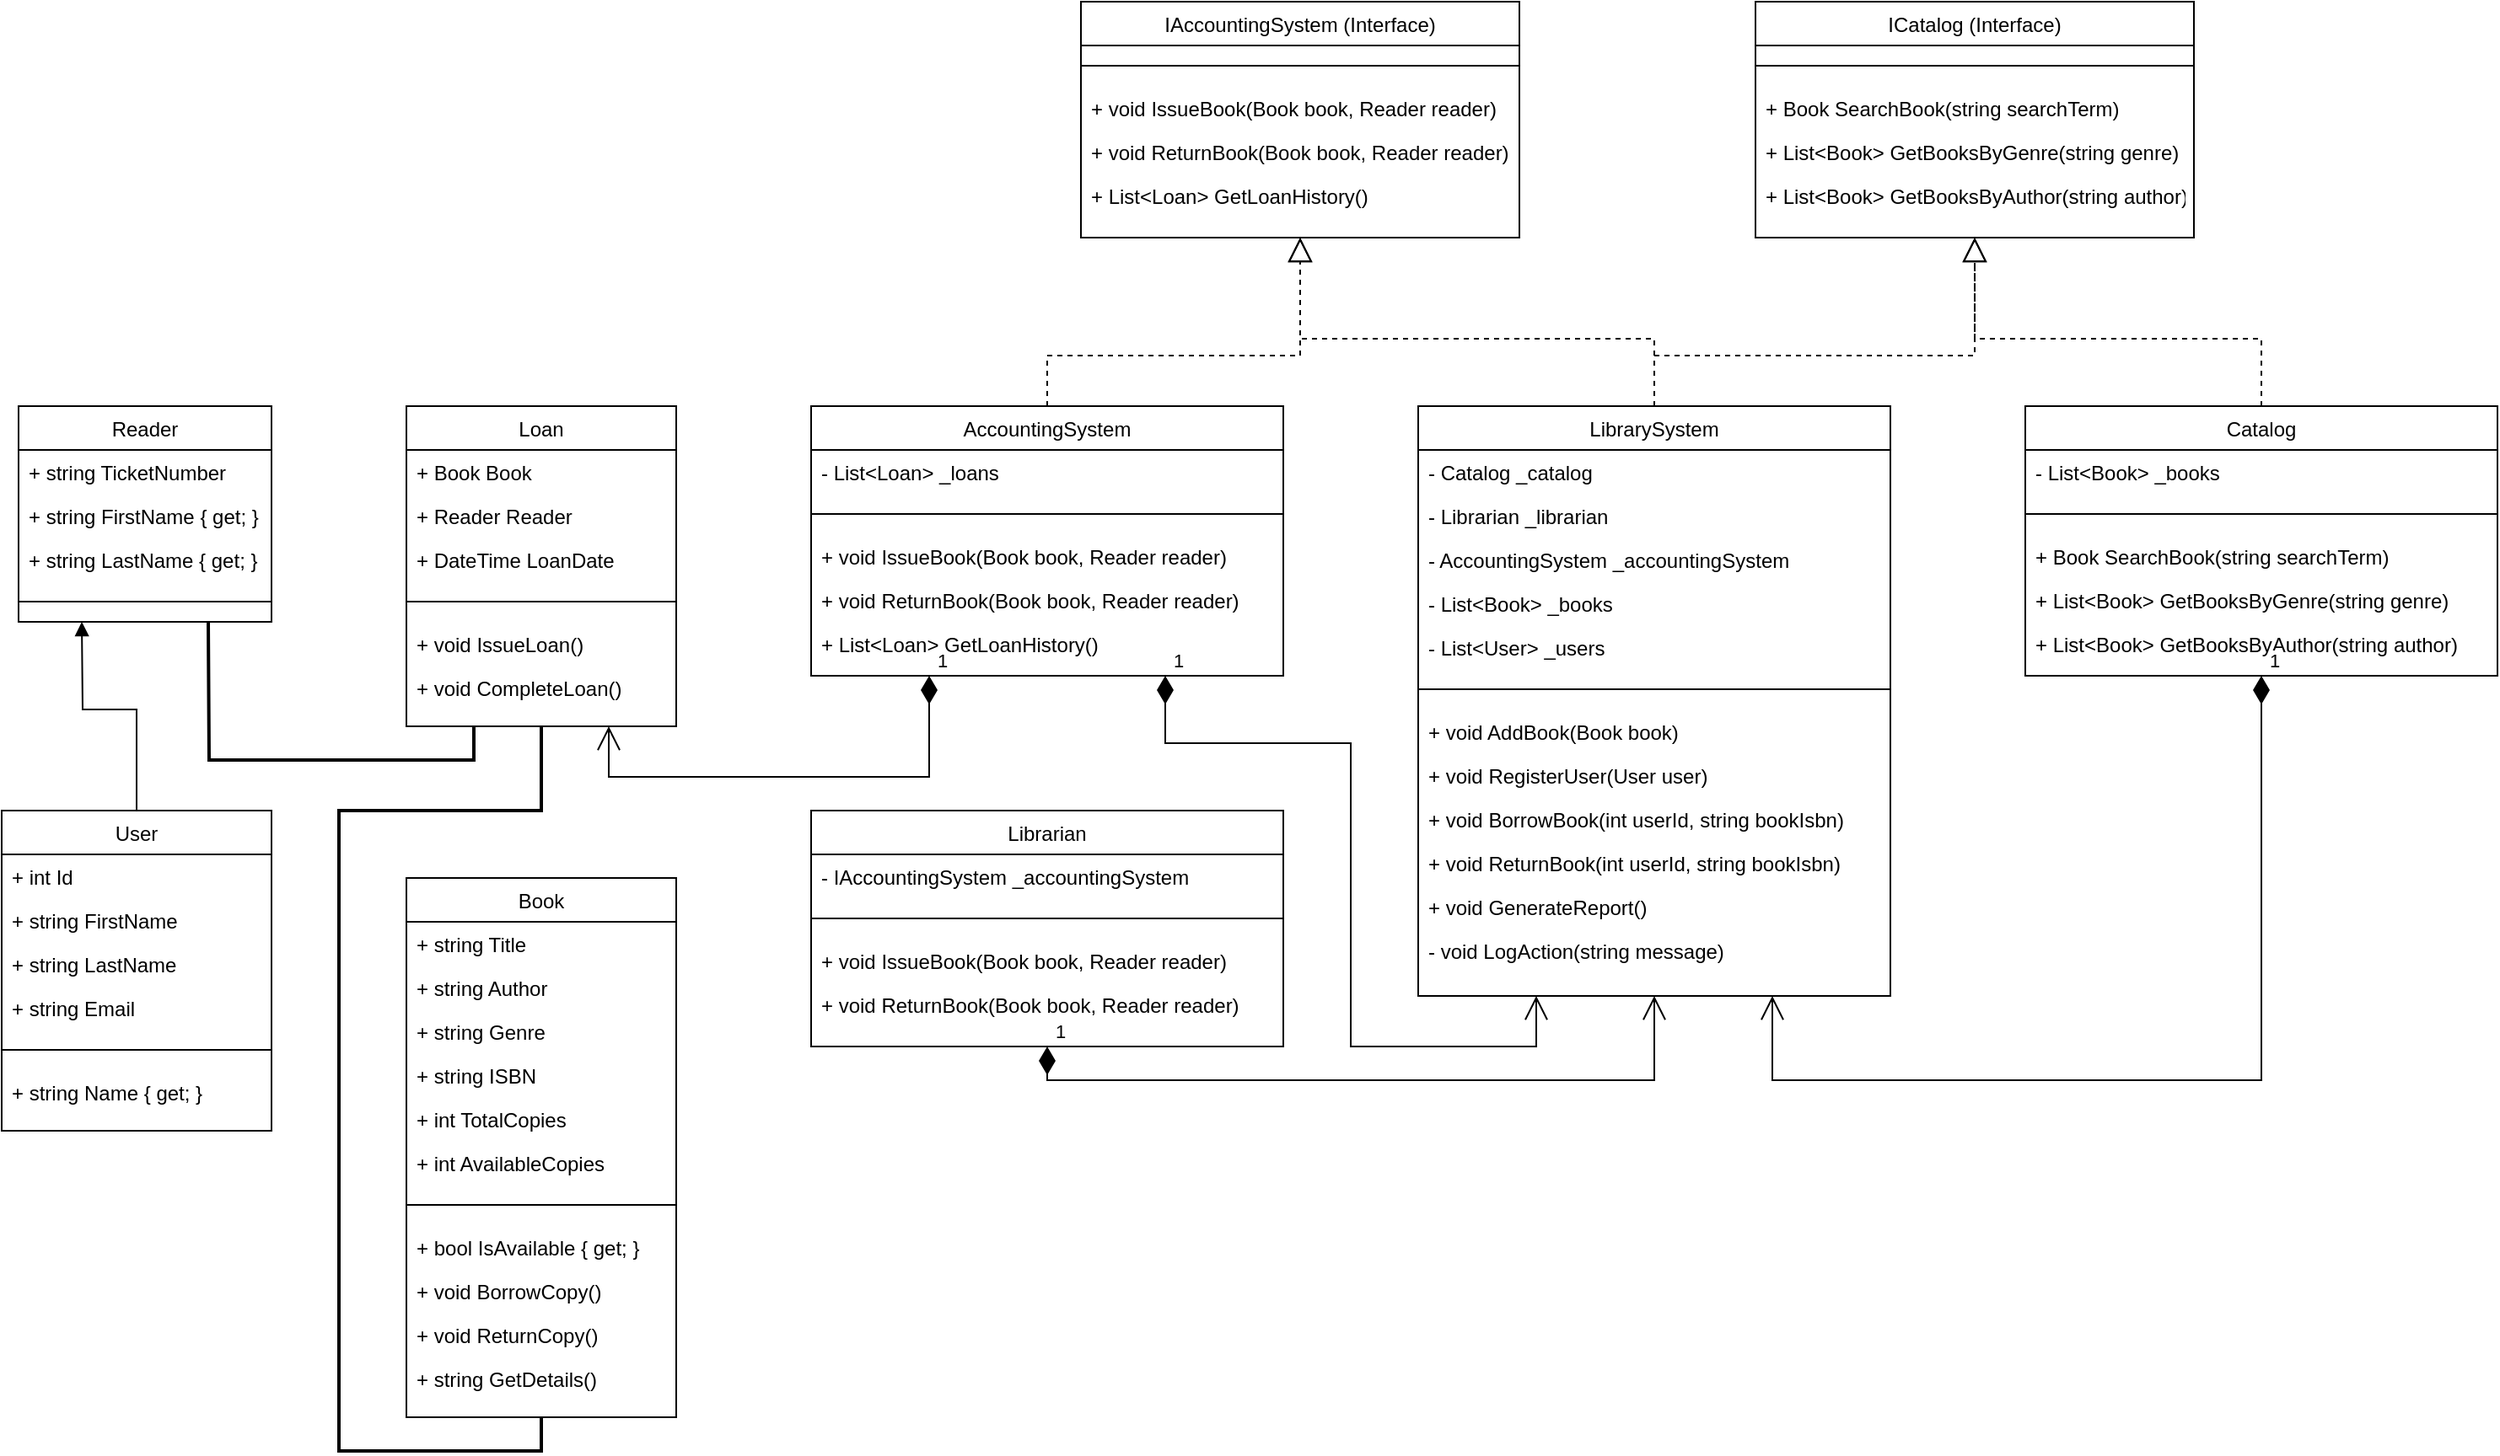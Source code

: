 <mxfile version="24.8.7">
  <diagram name="Page-1" id="HqebfAllddWDe9YliG74">
    <mxGraphModel dx="622" dy="1288" grid="1" gridSize="10" guides="1" tooltips="1" connect="1" arrows="1" fold="1" page="1" pageScale="1" pageWidth="850" pageHeight="1100" math="0" shadow="0">
      <root>
        <mxCell id="0" />
        <mxCell id="1" parent="0" />
        <mxCell id="64RSWRLMsarwTrRAj7gA-55" value="ICatalog (Interface)" style="swimlane;fontStyle=0;align=center;verticalAlign=top;childLayout=stackLayout;horizontal=1;startSize=26;horizontalStack=0;resizeParent=1;resizeLast=0;collapsible=1;marginBottom=0;rounded=0;shadow=0;strokeWidth=1;" vertex="1" parent="1">
          <mxGeometry x="2840" y="80" width="260" height="140" as="geometry">
            <mxRectangle x="130" y="380" width="160" height="26" as="alternateBounds" />
          </mxGeometry>
        </mxCell>
        <mxCell id="64RSWRLMsarwTrRAj7gA-56" value="" style="line;html=1;strokeWidth=1;align=left;verticalAlign=middle;spacingTop=-1;spacingLeft=3;spacingRight=3;rotatable=0;labelPosition=right;points=[];portConstraint=eastwest;" vertex="1" parent="64RSWRLMsarwTrRAj7gA-55">
          <mxGeometry y="26" width="260" height="24" as="geometry" />
        </mxCell>
        <mxCell id="64RSWRLMsarwTrRAj7gA-57" value="+ Book SearchBook(string searchTerm)" style="text;align=left;verticalAlign=top;spacingLeft=4;spacingRight=4;overflow=hidden;rotatable=0;points=[[0,0.5],[1,0.5]];portConstraint=eastwest;" vertex="1" parent="64RSWRLMsarwTrRAj7gA-55">
          <mxGeometry y="50" width="260" height="26" as="geometry" />
        </mxCell>
        <mxCell id="64RSWRLMsarwTrRAj7gA-58" value="+ List&lt;Book&gt; GetBooksByGenre(string genre)" style="text;align=left;verticalAlign=top;spacingLeft=4;spacingRight=4;overflow=hidden;rotatable=0;points=[[0,0.5],[1,0.5]];portConstraint=eastwest;" vertex="1" parent="64RSWRLMsarwTrRAj7gA-55">
          <mxGeometry y="76" width="260" height="26" as="geometry" />
        </mxCell>
        <mxCell id="64RSWRLMsarwTrRAj7gA-59" value="+ List&lt;Book&gt; GetBooksByAuthor(string author)" style="text;align=left;verticalAlign=top;spacingLeft=4;spacingRight=4;overflow=hidden;rotatable=0;points=[[0,0.5],[1,0.5]];portConstraint=eastwest;" vertex="1" parent="64RSWRLMsarwTrRAj7gA-55">
          <mxGeometry y="102" width="260" height="28" as="geometry" />
        </mxCell>
        <mxCell id="64RSWRLMsarwTrRAj7gA-60" value="IAccountingSystem (Interface)" style="swimlane;fontStyle=0;align=center;verticalAlign=top;childLayout=stackLayout;horizontal=1;startSize=26;horizontalStack=0;resizeParent=1;resizeLast=0;collapsible=1;marginBottom=0;rounded=0;shadow=0;strokeWidth=1;" vertex="1" parent="1">
          <mxGeometry x="2440" y="80" width="260" height="140" as="geometry">
            <mxRectangle x="130" y="380" width="160" height="26" as="alternateBounds" />
          </mxGeometry>
        </mxCell>
        <mxCell id="64RSWRLMsarwTrRAj7gA-61" value="" style="line;html=1;strokeWidth=1;align=left;verticalAlign=middle;spacingTop=-1;spacingLeft=3;spacingRight=3;rotatable=0;labelPosition=right;points=[];portConstraint=eastwest;" vertex="1" parent="64RSWRLMsarwTrRAj7gA-60">
          <mxGeometry y="26" width="260" height="24" as="geometry" />
        </mxCell>
        <mxCell id="64RSWRLMsarwTrRAj7gA-62" value="+ void IssueBook(Book book, Reader reader)" style="text;align=left;verticalAlign=top;spacingLeft=4;spacingRight=4;overflow=hidden;rotatable=0;points=[[0,0.5],[1,0.5]];portConstraint=eastwest;" vertex="1" parent="64RSWRLMsarwTrRAj7gA-60">
          <mxGeometry y="50" width="260" height="26" as="geometry" />
        </mxCell>
        <mxCell id="64RSWRLMsarwTrRAj7gA-63" value="+ void ReturnBook(Book book, Reader reader)" style="text;align=left;verticalAlign=top;spacingLeft=4;spacingRight=4;overflow=hidden;rotatable=0;points=[[0,0.5],[1,0.5]];portConstraint=eastwest;" vertex="1" parent="64RSWRLMsarwTrRAj7gA-60">
          <mxGeometry y="76" width="260" height="26" as="geometry" />
        </mxCell>
        <mxCell id="64RSWRLMsarwTrRAj7gA-64" value="+ List&lt;Loan&gt; GetLoanHistory()" style="text;align=left;verticalAlign=top;spacingLeft=4;spacingRight=4;overflow=hidden;rotatable=0;points=[[0,0.5],[1,0.5]];portConstraint=eastwest;" vertex="1" parent="64RSWRLMsarwTrRAj7gA-60">
          <mxGeometry y="102" width="260" height="26" as="geometry" />
        </mxCell>
        <mxCell id="64RSWRLMsarwTrRAj7gA-65" value="LibrarySystem" style="swimlane;fontStyle=0;align=center;verticalAlign=top;childLayout=stackLayout;horizontal=1;startSize=26;horizontalStack=0;resizeParent=1;resizeLast=0;collapsible=1;marginBottom=0;rounded=0;shadow=0;strokeWidth=1;" vertex="1" parent="1">
          <mxGeometry x="2640" y="320" width="280" height="350" as="geometry">
            <mxRectangle x="130" y="380" width="160" height="26" as="alternateBounds" />
          </mxGeometry>
        </mxCell>
        <mxCell id="64RSWRLMsarwTrRAj7gA-66" value="- Catalog _catalog" style="text;align=left;verticalAlign=top;spacingLeft=4;spacingRight=4;overflow=hidden;rotatable=0;points=[[0,0.5],[1,0.5]];portConstraint=eastwest;" vertex="1" parent="64RSWRLMsarwTrRAj7gA-65">
          <mxGeometry y="26" width="280" height="26" as="geometry" />
        </mxCell>
        <mxCell id="64RSWRLMsarwTrRAj7gA-67" value="- Librarian _librarian" style="text;align=left;verticalAlign=top;spacingLeft=4;spacingRight=4;overflow=hidden;rotatable=0;points=[[0,0.5],[1,0.5]];portConstraint=eastwest;" vertex="1" parent="64RSWRLMsarwTrRAj7gA-65">
          <mxGeometry y="52" width="280" height="26" as="geometry" />
        </mxCell>
        <mxCell id="64RSWRLMsarwTrRAj7gA-68" value="- AccountingSystem _accountingSystem" style="text;align=left;verticalAlign=top;spacingLeft=4;spacingRight=4;overflow=hidden;rotatable=0;points=[[0,0.5],[1,0.5]];portConstraint=eastwest;" vertex="1" parent="64RSWRLMsarwTrRAj7gA-65">
          <mxGeometry y="78" width="280" height="26" as="geometry" />
        </mxCell>
        <mxCell id="64RSWRLMsarwTrRAj7gA-74" value="- List&lt;Book&gt; _books" style="text;align=left;verticalAlign=top;spacingLeft=4;spacingRight=4;overflow=hidden;rotatable=0;points=[[0,0.5],[1,0.5]];portConstraint=eastwest;" vertex="1" parent="64RSWRLMsarwTrRAj7gA-65">
          <mxGeometry y="104" width="280" height="26" as="geometry" />
        </mxCell>
        <mxCell id="64RSWRLMsarwTrRAj7gA-75" value="- List&lt;User&gt; _users" style="text;align=left;verticalAlign=top;spacingLeft=4;spacingRight=4;overflow=hidden;rotatable=0;points=[[0,0.5],[1,0.5]];portConstraint=eastwest;" vertex="1" parent="64RSWRLMsarwTrRAj7gA-65">
          <mxGeometry y="130" width="280" height="26" as="geometry" />
        </mxCell>
        <mxCell id="64RSWRLMsarwTrRAj7gA-69" value="" style="line;html=1;strokeWidth=1;align=left;verticalAlign=middle;spacingTop=-1;spacingLeft=3;spacingRight=3;rotatable=0;labelPosition=right;points=[];portConstraint=eastwest;" vertex="1" parent="64RSWRLMsarwTrRAj7gA-65">
          <mxGeometry y="156" width="280" height="24" as="geometry" />
        </mxCell>
        <mxCell id="64RSWRLMsarwTrRAj7gA-70" value="+ void AddBook(Book book)" style="text;align=left;verticalAlign=top;spacingLeft=4;spacingRight=4;overflow=hidden;rotatable=0;points=[[0,0.5],[1,0.5]];portConstraint=eastwest;" vertex="1" parent="64RSWRLMsarwTrRAj7gA-65">
          <mxGeometry y="180" width="280" height="26" as="geometry" />
        </mxCell>
        <mxCell id="64RSWRLMsarwTrRAj7gA-71" value="+ void RegisterUser(User user)" style="text;align=left;verticalAlign=top;spacingLeft=4;spacingRight=4;overflow=hidden;rotatable=0;points=[[0,0.5],[1,0.5]];portConstraint=eastwest;" vertex="1" parent="64RSWRLMsarwTrRAj7gA-65">
          <mxGeometry y="206" width="280" height="26" as="geometry" />
        </mxCell>
        <mxCell id="64RSWRLMsarwTrRAj7gA-72" value="+ void BorrowBook(int userId, string bookIsbn)" style="text;align=left;verticalAlign=top;spacingLeft=4;spacingRight=4;overflow=hidden;rotatable=0;points=[[0,0.5],[1,0.5]];portConstraint=eastwest;" vertex="1" parent="64RSWRLMsarwTrRAj7gA-65">
          <mxGeometry y="232" width="280" height="26" as="geometry" />
        </mxCell>
        <mxCell id="64RSWRLMsarwTrRAj7gA-73" value="+ void ReturnBook(int userId, string bookIsbn)" style="text;align=left;verticalAlign=top;spacingLeft=4;spacingRight=4;overflow=hidden;rotatable=0;points=[[0,0.5],[1,0.5]];portConstraint=eastwest;" vertex="1" parent="64RSWRLMsarwTrRAj7gA-65">
          <mxGeometry y="258" width="280" height="26" as="geometry" />
        </mxCell>
        <mxCell id="64RSWRLMsarwTrRAj7gA-76" value="+ void GenerateReport()" style="text;align=left;verticalAlign=top;spacingLeft=4;spacingRight=4;overflow=hidden;rotatable=0;points=[[0,0.5],[1,0.5]];portConstraint=eastwest;" vertex="1" parent="64RSWRLMsarwTrRAj7gA-65">
          <mxGeometry y="284" width="280" height="26" as="geometry" />
        </mxCell>
        <mxCell id="64RSWRLMsarwTrRAj7gA-77" value="- void LogAction(string message)" style="text;align=left;verticalAlign=top;spacingLeft=4;spacingRight=4;overflow=hidden;rotatable=0;points=[[0,0.5],[1,0.5]];portConstraint=eastwest;" vertex="1" parent="64RSWRLMsarwTrRAj7gA-65">
          <mxGeometry y="310" width="280" height="26" as="geometry" />
        </mxCell>
        <mxCell id="64RSWRLMsarwTrRAj7gA-78" value="Book" style="swimlane;fontStyle=0;align=center;verticalAlign=top;childLayout=stackLayout;horizontal=1;startSize=26;horizontalStack=0;resizeParent=1;resizeLast=0;collapsible=1;marginBottom=0;rounded=0;shadow=0;strokeWidth=1;" vertex="1" parent="1">
          <mxGeometry x="2040" y="600" width="160" height="320" as="geometry">
            <mxRectangle x="130" y="380" width="160" height="26" as="alternateBounds" />
          </mxGeometry>
        </mxCell>
        <mxCell id="64RSWRLMsarwTrRAj7gA-79" value="+ string Title" style="text;align=left;verticalAlign=top;spacingLeft=4;spacingRight=4;overflow=hidden;rotatable=0;points=[[0,0.5],[1,0.5]];portConstraint=eastwest;" vertex="1" parent="64RSWRLMsarwTrRAj7gA-78">
          <mxGeometry y="26" width="160" height="26" as="geometry" />
        </mxCell>
        <mxCell id="64RSWRLMsarwTrRAj7gA-80" value="+ string Author" style="text;align=left;verticalAlign=top;spacingLeft=4;spacingRight=4;overflow=hidden;rotatable=0;points=[[0,0.5],[1,0.5]];portConstraint=eastwest;" vertex="1" parent="64RSWRLMsarwTrRAj7gA-78">
          <mxGeometry y="52" width="160" height="26" as="geometry" />
        </mxCell>
        <mxCell id="64RSWRLMsarwTrRAj7gA-81" value="+ string Genre" style="text;align=left;verticalAlign=top;spacingLeft=4;spacingRight=4;overflow=hidden;rotatable=0;points=[[0,0.5],[1,0.5]];portConstraint=eastwest;" vertex="1" parent="64RSWRLMsarwTrRAj7gA-78">
          <mxGeometry y="78" width="160" height="26" as="geometry" />
        </mxCell>
        <mxCell id="64RSWRLMsarwTrRAj7gA-82" value="+ string ISBN" style="text;align=left;verticalAlign=top;spacingLeft=4;spacingRight=4;overflow=hidden;rotatable=0;points=[[0,0.5],[1,0.5]];portConstraint=eastwest;" vertex="1" parent="64RSWRLMsarwTrRAj7gA-78">
          <mxGeometry y="104" width="160" height="26" as="geometry" />
        </mxCell>
        <mxCell id="64RSWRLMsarwTrRAj7gA-83" value="+ int TotalCopies" style="text;align=left;verticalAlign=top;spacingLeft=4;spacingRight=4;overflow=hidden;rotatable=0;points=[[0,0.5],[1,0.5]];portConstraint=eastwest;" vertex="1" parent="64RSWRLMsarwTrRAj7gA-78">
          <mxGeometry y="130" width="160" height="26" as="geometry" />
        </mxCell>
        <mxCell id="64RSWRLMsarwTrRAj7gA-88" value="+ int AvailableCopies" style="text;align=left;verticalAlign=top;spacingLeft=4;spacingRight=4;overflow=hidden;rotatable=0;points=[[0,0.5],[1,0.5]];portConstraint=eastwest;" vertex="1" parent="64RSWRLMsarwTrRAj7gA-78">
          <mxGeometry y="156" width="160" height="26" as="geometry" />
        </mxCell>
        <mxCell id="64RSWRLMsarwTrRAj7gA-84" value="" style="line;html=1;strokeWidth=1;align=left;verticalAlign=middle;spacingTop=-1;spacingLeft=3;spacingRight=3;rotatable=0;labelPosition=right;points=[];portConstraint=eastwest;" vertex="1" parent="64RSWRLMsarwTrRAj7gA-78">
          <mxGeometry y="182" width="160" height="24" as="geometry" />
        </mxCell>
        <mxCell id="64RSWRLMsarwTrRAj7gA-85" value="+ bool IsAvailable { get; }" style="text;align=left;verticalAlign=top;spacingLeft=4;spacingRight=4;overflow=hidden;rotatable=0;points=[[0,0.5],[1,0.5]];portConstraint=eastwest;" vertex="1" parent="64RSWRLMsarwTrRAj7gA-78">
          <mxGeometry y="206" width="160" height="26" as="geometry" />
        </mxCell>
        <mxCell id="64RSWRLMsarwTrRAj7gA-86" value="+ void BorrowCopy()" style="text;align=left;verticalAlign=top;spacingLeft=4;spacingRight=4;overflow=hidden;rotatable=0;points=[[0,0.5],[1,0.5]];portConstraint=eastwest;" vertex="1" parent="64RSWRLMsarwTrRAj7gA-78">
          <mxGeometry y="232" width="160" height="26" as="geometry" />
        </mxCell>
        <mxCell id="64RSWRLMsarwTrRAj7gA-87" value="+ void ReturnCopy()" style="text;align=left;verticalAlign=top;spacingLeft=4;spacingRight=4;overflow=hidden;rotatable=0;points=[[0,0.5],[1,0.5]];portConstraint=eastwest;" vertex="1" parent="64RSWRLMsarwTrRAj7gA-78">
          <mxGeometry y="258" width="160" height="26" as="geometry" />
        </mxCell>
        <mxCell id="64RSWRLMsarwTrRAj7gA-89" value="+ string GetDetails()" style="text;align=left;verticalAlign=top;spacingLeft=4;spacingRight=4;overflow=hidden;rotatable=0;points=[[0,0.5],[1,0.5]];portConstraint=eastwest;" vertex="1" parent="64RSWRLMsarwTrRAj7gA-78">
          <mxGeometry y="284" width="160" height="26" as="geometry" />
        </mxCell>
        <mxCell id="64RSWRLMsarwTrRAj7gA-90" value="User" style="swimlane;fontStyle=0;align=center;verticalAlign=top;childLayout=stackLayout;horizontal=1;startSize=26;horizontalStack=0;resizeParent=1;resizeLast=0;collapsible=1;marginBottom=0;rounded=0;shadow=0;strokeWidth=1;" vertex="1" parent="1">
          <mxGeometry x="1800" y="560" width="160" height="190" as="geometry">
            <mxRectangle x="130" y="380" width="160" height="26" as="alternateBounds" />
          </mxGeometry>
        </mxCell>
        <mxCell id="64RSWRLMsarwTrRAj7gA-91" value="+ int Id" style="text;align=left;verticalAlign=top;spacingLeft=4;spacingRight=4;overflow=hidden;rotatable=0;points=[[0,0.5],[1,0.5]];portConstraint=eastwest;" vertex="1" parent="64RSWRLMsarwTrRAj7gA-90">
          <mxGeometry y="26" width="160" height="26" as="geometry" />
        </mxCell>
        <mxCell id="64RSWRLMsarwTrRAj7gA-92" value="+ string FirstName" style="text;align=left;verticalAlign=top;spacingLeft=4;spacingRight=4;overflow=hidden;rotatable=0;points=[[0,0.5],[1,0.5]];portConstraint=eastwest;" vertex="1" parent="64RSWRLMsarwTrRAj7gA-90">
          <mxGeometry y="52" width="160" height="26" as="geometry" />
        </mxCell>
        <mxCell id="64RSWRLMsarwTrRAj7gA-93" value="+ string LastName" style="text;align=left;verticalAlign=top;spacingLeft=4;spacingRight=4;overflow=hidden;rotatable=0;points=[[0,0.5],[1,0.5]];portConstraint=eastwest;" vertex="1" parent="64RSWRLMsarwTrRAj7gA-90">
          <mxGeometry y="78" width="160" height="26" as="geometry" />
        </mxCell>
        <mxCell id="64RSWRLMsarwTrRAj7gA-94" value="+ string Email" style="text;align=left;verticalAlign=top;spacingLeft=4;spacingRight=4;overflow=hidden;rotatable=0;points=[[0,0.5],[1,0.5]];portConstraint=eastwest;" vertex="1" parent="64RSWRLMsarwTrRAj7gA-90">
          <mxGeometry y="104" width="160" height="26" as="geometry" />
        </mxCell>
        <mxCell id="64RSWRLMsarwTrRAj7gA-97" value="" style="line;html=1;strokeWidth=1;align=left;verticalAlign=middle;spacingTop=-1;spacingLeft=3;spacingRight=3;rotatable=0;labelPosition=right;points=[];portConstraint=eastwest;" vertex="1" parent="64RSWRLMsarwTrRAj7gA-90">
          <mxGeometry y="130" width="160" height="24" as="geometry" />
        </mxCell>
        <mxCell id="64RSWRLMsarwTrRAj7gA-98" value="+ string Name { get; }" style="text;align=left;verticalAlign=top;spacingLeft=4;spacingRight=4;overflow=hidden;rotatable=0;points=[[0,0.5],[1,0.5]];portConstraint=eastwest;" vertex="1" parent="64RSWRLMsarwTrRAj7gA-90">
          <mxGeometry y="154" width="160" height="26" as="geometry" />
        </mxCell>
        <mxCell id="64RSWRLMsarwTrRAj7gA-102" value="Reader" style="swimlane;fontStyle=0;align=center;verticalAlign=top;childLayout=stackLayout;horizontal=1;startSize=26;horizontalStack=0;resizeParent=1;resizeLast=0;collapsible=1;marginBottom=0;rounded=0;shadow=0;strokeWidth=1;" vertex="1" parent="1">
          <mxGeometry x="1810" y="320" width="150" height="128" as="geometry">
            <mxRectangle x="130" y="380" width="160" height="26" as="alternateBounds" />
          </mxGeometry>
        </mxCell>
        <mxCell id="64RSWRLMsarwTrRAj7gA-103" value="+ string TicketNumber" style="text;align=left;verticalAlign=top;spacingLeft=4;spacingRight=4;overflow=hidden;rotatable=0;points=[[0,0.5],[1,0.5]];portConstraint=eastwest;" vertex="1" parent="64RSWRLMsarwTrRAj7gA-102">
          <mxGeometry y="26" width="150" height="26" as="geometry" />
        </mxCell>
        <mxCell id="64RSWRLMsarwTrRAj7gA-107" value="+ string FirstName { get; }" style="text;align=left;verticalAlign=top;spacingLeft=4;spacingRight=4;overflow=hidden;rotatable=0;points=[[0,0.5],[1,0.5]];portConstraint=eastwest;" vertex="1" parent="64RSWRLMsarwTrRAj7gA-102">
          <mxGeometry y="52" width="150" height="26" as="geometry" />
        </mxCell>
        <mxCell id="64RSWRLMsarwTrRAj7gA-109" value="+ string LastName { get; }" style="text;align=left;verticalAlign=top;spacingLeft=4;spacingRight=4;overflow=hidden;rotatable=0;points=[[0,0.5],[1,0.5]];portConstraint=eastwest;" vertex="1" parent="64RSWRLMsarwTrRAj7gA-102">
          <mxGeometry y="78" width="150" height="26" as="geometry" />
        </mxCell>
        <mxCell id="64RSWRLMsarwTrRAj7gA-106" value="" style="line;html=1;strokeWidth=1;align=left;verticalAlign=middle;spacingTop=-1;spacingLeft=3;spacingRight=3;rotatable=0;labelPosition=right;points=[];portConstraint=eastwest;" vertex="1" parent="64RSWRLMsarwTrRAj7gA-102">
          <mxGeometry y="104" width="150" height="24" as="geometry" />
        </mxCell>
        <mxCell id="64RSWRLMsarwTrRAj7gA-110" value="Librarian" style="swimlane;fontStyle=0;align=center;verticalAlign=top;childLayout=stackLayout;horizontal=1;startSize=26;horizontalStack=0;resizeParent=1;resizeLast=0;collapsible=1;marginBottom=0;rounded=0;shadow=0;strokeWidth=1;" vertex="1" parent="1">
          <mxGeometry x="2280" y="560" width="280" height="140" as="geometry">
            <mxRectangle x="130" y="380" width="160" height="26" as="alternateBounds" />
          </mxGeometry>
        </mxCell>
        <mxCell id="64RSWRLMsarwTrRAj7gA-111" value="- IAccountingSystem _accountingSystem" style="text;align=left;verticalAlign=top;spacingLeft=4;spacingRight=4;overflow=hidden;rotatable=0;points=[[0,0.5],[1,0.5]];portConstraint=eastwest;" vertex="1" parent="64RSWRLMsarwTrRAj7gA-110">
          <mxGeometry y="26" width="280" height="26" as="geometry" />
        </mxCell>
        <mxCell id="64RSWRLMsarwTrRAj7gA-114" value="" style="line;html=1;strokeWidth=1;align=left;verticalAlign=middle;spacingTop=-1;spacingLeft=3;spacingRight=3;rotatable=0;labelPosition=right;points=[];portConstraint=eastwest;" vertex="1" parent="64RSWRLMsarwTrRAj7gA-110">
          <mxGeometry y="52" width="280" height="24" as="geometry" />
        </mxCell>
        <mxCell id="64RSWRLMsarwTrRAj7gA-115" value="+ void IssueBook(Book book, Reader reader)" style="text;align=left;verticalAlign=top;spacingLeft=4;spacingRight=4;overflow=hidden;rotatable=0;points=[[0,0.5],[1,0.5]];portConstraint=eastwest;" vertex="1" parent="64RSWRLMsarwTrRAj7gA-110">
          <mxGeometry y="76" width="280" height="26" as="geometry" />
        </mxCell>
        <mxCell id="64RSWRLMsarwTrRAj7gA-116" value="+ void ReturnBook(Book book, Reader reader)" style="text;align=left;verticalAlign=top;spacingLeft=4;spacingRight=4;overflow=hidden;rotatable=0;points=[[0,0.5],[1,0.5]];portConstraint=eastwest;" vertex="1" parent="64RSWRLMsarwTrRAj7gA-110">
          <mxGeometry y="102" width="280" height="26" as="geometry" />
        </mxCell>
        <mxCell id="64RSWRLMsarwTrRAj7gA-117" value="Catalog " style="swimlane;fontStyle=0;align=center;verticalAlign=top;childLayout=stackLayout;horizontal=1;startSize=26;horizontalStack=0;resizeParent=1;resizeLast=0;collapsible=1;marginBottom=0;rounded=0;shadow=0;strokeWidth=1;" vertex="1" parent="1">
          <mxGeometry x="3000" y="320" width="280" height="160" as="geometry">
            <mxRectangle x="130" y="380" width="160" height="26" as="alternateBounds" />
          </mxGeometry>
        </mxCell>
        <mxCell id="64RSWRLMsarwTrRAj7gA-118" value="- List&lt;Book&gt; _books" style="text;align=left;verticalAlign=top;spacingLeft=4;spacingRight=4;overflow=hidden;rotatable=0;points=[[0,0.5],[1,0.5]];portConstraint=eastwest;" vertex="1" parent="64RSWRLMsarwTrRAj7gA-117">
          <mxGeometry y="26" width="280" height="26" as="geometry" />
        </mxCell>
        <mxCell id="64RSWRLMsarwTrRAj7gA-119" value="" style="line;html=1;strokeWidth=1;align=left;verticalAlign=middle;spacingTop=-1;spacingLeft=3;spacingRight=3;rotatable=0;labelPosition=right;points=[];portConstraint=eastwest;" vertex="1" parent="64RSWRLMsarwTrRAj7gA-117">
          <mxGeometry y="52" width="280" height="24" as="geometry" />
        </mxCell>
        <mxCell id="64RSWRLMsarwTrRAj7gA-120" value="+ Book SearchBook(string searchTerm)" style="text;align=left;verticalAlign=top;spacingLeft=4;spacingRight=4;overflow=hidden;rotatable=0;points=[[0,0.5],[1,0.5]];portConstraint=eastwest;" vertex="1" parent="64RSWRLMsarwTrRAj7gA-117">
          <mxGeometry y="76" width="280" height="26" as="geometry" />
        </mxCell>
        <mxCell id="64RSWRLMsarwTrRAj7gA-121" value="+ List&lt;Book&gt; GetBooksByGenre(string genre)" style="text;align=left;verticalAlign=top;spacingLeft=4;spacingRight=4;overflow=hidden;rotatable=0;points=[[0,0.5],[1,0.5]];portConstraint=eastwest;" vertex="1" parent="64RSWRLMsarwTrRAj7gA-117">
          <mxGeometry y="102" width="280" height="26" as="geometry" />
        </mxCell>
        <mxCell id="64RSWRLMsarwTrRAj7gA-122" value="+ List&lt;Book&gt; GetBooksByAuthor(string author)" style="text;align=left;verticalAlign=top;spacingLeft=4;spacingRight=4;overflow=hidden;rotatable=0;points=[[0,0.5],[1,0.5]];portConstraint=eastwest;" vertex="1" parent="64RSWRLMsarwTrRAj7gA-117">
          <mxGeometry y="128" width="280" height="22" as="geometry" />
        </mxCell>
        <mxCell id="64RSWRLMsarwTrRAj7gA-123" value="AccountingSystem  " style="swimlane;fontStyle=0;align=center;verticalAlign=top;childLayout=stackLayout;horizontal=1;startSize=26;horizontalStack=0;resizeParent=1;resizeLast=0;collapsible=1;marginBottom=0;rounded=0;shadow=0;strokeWidth=1;" vertex="1" parent="1">
          <mxGeometry x="2280" y="320" width="280" height="160" as="geometry">
            <mxRectangle x="130" y="380" width="160" height="26" as="alternateBounds" />
          </mxGeometry>
        </mxCell>
        <mxCell id="64RSWRLMsarwTrRAj7gA-124" value="- List&lt;Loan&gt; _loans" style="text;align=left;verticalAlign=top;spacingLeft=4;spacingRight=4;overflow=hidden;rotatable=0;points=[[0,0.5],[1,0.5]];portConstraint=eastwest;" vertex="1" parent="64RSWRLMsarwTrRAj7gA-123">
          <mxGeometry y="26" width="280" height="26" as="geometry" />
        </mxCell>
        <mxCell id="64RSWRLMsarwTrRAj7gA-125" value="" style="line;html=1;strokeWidth=1;align=left;verticalAlign=middle;spacingTop=-1;spacingLeft=3;spacingRight=3;rotatable=0;labelPosition=right;points=[];portConstraint=eastwest;" vertex="1" parent="64RSWRLMsarwTrRAj7gA-123">
          <mxGeometry y="52" width="280" height="24" as="geometry" />
        </mxCell>
        <mxCell id="64RSWRLMsarwTrRAj7gA-126" value="+ void IssueBook(Book book, Reader reader)" style="text;align=left;verticalAlign=top;spacingLeft=4;spacingRight=4;overflow=hidden;rotatable=0;points=[[0,0.5],[1,0.5]];portConstraint=eastwest;" vertex="1" parent="64RSWRLMsarwTrRAj7gA-123">
          <mxGeometry y="76" width="280" height="26" as="geometry" />
        </mxCell>
        <mxCell id="64RSWRLMsarwTrRAj7gA-127" value="+ void ReturnBook(Book book, Reader reader)" style="text;align=left;verticalAlign=top;spacingLeft=4;spacingRight=4;overflow=hidden;rotatable=0;points=[[0,0.5],[1,0.5]];portConstraint=eastwest;" vertex="1" parent="64RSWRLMsarwTrRAj7gA-123">
          <mxGeometry y="102" width="280" height="26" as="geometry" />
        </mxCell>
        <mxCell id="64RSWRLMsarwTrRAj7gA-128" value="+ List&lt;Loan&gt; GetLoanHistory()" style="text;align=left;verticalAlign=top;spacingLeft=4;spacingRight=4;overflow=hidden;rotatable=0;points=[[0,0.5],[1,0.5]];portConstraint=eastwest;" vertex="1" parent="64RSWRLMsarwTrRAj7gA-123">
          <mxGeometry y="128" width="280" height="22" as="geometry" />
        </mxCell>
        <mxCell id="64RSWRLMsarwTrRAj7gA-129" value="Loan" style="swimlane;fontStyle=0;align=center;verticalAlign=top;childLayout=stackLayout;horizontal=1;startSize=26;horizontalStack=0;resizeParent=1;resizeLast=0;collapsible=1;marginBottom=0;rounded=0;shadow=0;strokeWidth=1;" vertex="1" parent="1">
          <mxGeometry x="2040" y="320" width="160" height="190" as="geometry">
            <mxRectangle x="130" y="380" width="160" height="26" as="alternateBounds" />
          </mxGeometry>
        </mxCell>
        <mxCell id="64RSWRLMsarwTrRAj7gA-130" value="+ Book Book" style="text;align=left;verticalAlign=top;spacingLeft=4;spacingRight=4;overflow=hidden;rotatable=0;points=[[0,0.5],[1,0.5]];portConstraint=eastwest;" vertex="1" parent="64RSWRLMsarwTrRAj7gA-129">
          <mxGeometry y="26" width="160" height="26" as="geometry" />
        </mxCell>
        <mxCell id="64RSWRLMsarwTrRAj7gA-131" value="+ Reader Reader" style="text;align=left;verticalAlign=top;spacingLeft=4;spacingRight=4;overflow=hidden;rotatable=0;points=[[0,0.5],[1,0.5]];portConstraint=eastwest;" vertex="1" parent="64RSWRLMsarwTrRAj7gA-129">
          <mxGeometry y="52" width="160" height="26" as="geometry" />
        </mxCell>
        <mxCell id="64RSWRLMsarwTrRAj7gA-132" value="+ DateTime LoanDate" style="text;align=left;verticalAlign=top;spacingLeft=4;spacingRight=4;overflow=hidden;rotatable=0;points=[[0,0.5],[1,0.5]];portConstraint=eastwest;" vertex="1" parent="64RSWRLMsarwTrRAj7gA-129">
          <mxGeometry y="78" width="160" height="26" as="geometry" />
        </mxCell>
        <mxCell id="64RSWRLMsarwTrRAj7gA-136" value="" style="line;html=1;strokeWidth=1;align=left;verticalAlign=middle;spacingTop=-1;spacingLeft=3;spacingRight=3;rotatable=0;labelPosition=right;points=[];portConstraint=eastwest;" vertex="1" parent="64RSWRLMsarwTrRAj7gA-129">
          <mxGeometry y="104" width="160" height="24" as="geometry" />
        </mxCell>
        <mxCell id="64RSWRLMsarwTrRAj7gA-137" value="+ void IssueLoan()" style="text;align=left;verticalAlign=top;spacingLeft=4;spacingRight=4;overflow=hidden;rotatable=0;points=[[0,0.5],[1,0.5]];portConstraint=eastwest;" vertex="1" parent="64RSWRLMsarwTrRAj7gA-129">
          <mxGeometry y="128" width="160" height="26" as="geometry" />
        </mxCell>
        <mxCell id="64RSWRLMsarwTrRAj7gA-138" value="+ void CompleteLoan()" style="text;align=left;verticalAlign=top;spacingLeft=4;spacingRight=4;overflow=hidden;rotatable=0;points=[[0,0.5],[1,0.5]];portConstraint=eastwest;" vertex="1" parent="64RSWRLMsarwTrRAj7gA-129">
          <mxGeometry y="154" width="160" height="26" as="geometry" />
        </mxCell>
        <mxCell id="64RSWRLMsarwTrRAj7gA-141" value="1" style="endArrow=open;html=1;endSize=12;startArrow=diamondThin;startSize=14;startFill=1;edgeStyle=orthogonalEdgeStyle;align=left;verticalAlign=bottom;rounded=0;entryX=0.75;entryY=1;entryDx=0;entryDy=0;exitX=0.5;exitY=1;exitDx=0;exitDy=0;" edge="1" parent="1" source="64RSWRLMsarwTrRAj7gA-117" target="64RSWRLMsarwTrRAj7gA-65">
          <mxGeometry x="-1" y="3" relative="1" as="geometry">
            <mxPoint x="2980" y="689.17" as="sourcePoint" />
            <mxPoint x="3140" y="689.17" as="targetPoint" />
            <Array as="points">
              <mxPoint x="3140" y="720" />
              <mxPoint x="2850" y="720" />
            </Array>
          </mxGeometry>
        </mxCell>
        <mxCell id="64RSWRLMsarwTrRAj7gA-142" value="1" style="endArrow=open;html=1;endSize=12;startArrow=diamondThin;startSize=14;startFill=1;edgeStyle=orthogonalEdgeStyle;align=left;verticalAlign=bottom;rounded=0;exitX=0.5;exitY=1;exitDx=0;exitDy=0;entryX=0.5;entryY=1;entryDx=0;entryDy=0;" edge="1" parent="1" source="64RSWRLMsarwTrRAj7gA-110" target="64RSWRLMsarwTrRAj7gA-65">
          <mxGeometry x="-1" y="3" relative="1" as="geometry">
            <mxPoint x="2510" y="770" as="sourcePoint" />
            <mxPoint x="2670" y="770" as="targetPoint" />
            <Array as="points">
              <mxPoint x="2420" y="720" />
              <mxPoint x="2780" y="720" />
            </Array>
          </mxGeometry>
        </mxCell>
        <mxCell id="64RSWRLMsarwTrRAj7gA-143" value="1" style="endArrow=open;html=1;endSize=12;startArrow=diamondThin;startSize=14;startFill=1;edgeStyle=orthogonalEdgeStyle;align=left;verticalAlign=bottom;rounded=0;entryX=0.25;entryY=1;entryDx=0;entryDy=0;exitX=0.75;exitY=1;exitDx=0;exitDy=0;" edge="1" parent="1" source="64RSWRLMsarwTrRAj7gA-123" target="64RSWRLMsarwTrRAj7gA-65">
          <mxGeometry x="-1" y="3" relative="1" as="geometry">
            <mxPoint x="3140" y="818.82" as="sourcePoint" />
            <mxPoint x="3300" y="818.82" as="targetPoint" />
            <Array as="points">
              <mxPoint x="2490" y="520" />
              <mxPoint x="2600" y="520" />
              <mxPoint x="2600" y="700" />
              <mxPoint x="2710" y="700" />
            </Array>
          </mxGeometry>
        </mxCell>
        <mxCell id="64RSWRLMsarwTrRAj7gA-144" value="" style="endArrow=block;dashed=1;endFill=0;endSize=12;html=1;rounded=0;exitX=0.5;exitY=0;exitDx=0;exitDy=0;entryX=0.5;entryY=1;entryDx=0;entryDy=0;" edge="1" parent="1" source="64RSWRLMsarwTrRAj7gA-65" target="64RSWRLMsarwTrRAj7gA-55">
          <mxGeometry width="160" relative="1" as="geometry">
            <mxPoint x="3110" y="290" as="sourcePoint" />
            <mxPoint x="3270" y="290" as="targetPoint" />
            <Array as="points">
              <mxPoint x="2780" y="290" />
              <mxPoint x="2970" y="290" />
            </Array>
          </mxGeometry>
        </mxCell>
        <mxCell id="64RSWRLMsarwTrRAj7gA-145" value="" style="endArrow=block;dashed=1;endFill=0;endSize=12;html=1;rounded=0;entryX=0.5;entryY=1;entryDx=0;entryDy=0;exitX=0.5;exitY=0;exitDx=0;exitDy=0;" edge="1" parent="1" source="64RSWRLMsarwTrRAj7gA-123" target="64RSWRLMsarwTrRAj7gA-60">
          <mxGeometry width="160" relative="1" as="geometry">
            <mxPoint x="2380" y="270" as="sourcePoint" />
            <mxPoint x="2380" y="160" as="targetPoint" />
            <Array as="points">
              <mxPoint x="2420" y="290" />
              <mxPoint x="2570" y="290" />
            </Array>
          </mxGeometry>
        </mxCell>
        <mxCell id="64RSWRLMsarwTrRAj7gA-146" value="" style="endArrow=block;dashed=1;endFill=0;endSize=12;html=1;rounded=0;entryX=0.5;entryY=1;entryDx=0;entryDy=0;exitX=0.5;exitY=0;exitDx=0;exitDy=0;" edge="1" parent="1" source="64RSWRLMsarwTrRAj7gA-117" target="64RSWRLMsarwTrRAj7gA-55">
          <mxGeometry width="160" relative="1" as="geometry">
            <mxPoint x="2770" y="265" as="sourcePoint" />
            <mxPoint x="2770" y="155" as="targetPoint" />
            <Array as="points">
              <mxPoint x="3140" y="280" />
              <mxPoint x="2970" y="280" />
            </Array>
          </mxGeometry>
        </mxCell>
        <mxCell id="64RSWRLMsarwTrRAj7gA-147" value="" style="endArrow=block;dashed=1;endFill=0;endSize=12;html=1;rounded=0;exitX=0.5;exitY=0;exitDx=0;exitDy=0;entryX=0.5;entryY=1;entryDx=0;entryDy=0;" edge="1" parent="1" source="64RSWRLMsarwTrRAj7gA-65" target="64RSWRLMsarwTrRAj7gA-60">
          <mxGeometry width="160" relative="1" as="geometry">
            <mxPoint x="2790" y="330" as="sourcePoint" />
            <mxPoint x="2980" y="230" as="targetPoint" />
            <Array as="points">
              <mxPoint x="2780" y="280" />
              <mxPoint x="2570" y="280" />
            </Array>
          </mxGeometry>
        </mxCell>
        <mxCell id="64RSWRLMsarwTrRAj7gA-148" value="" style="endArrow=none;startArrow=none;endFill=0;startFill=0;endSize=8;html=1;verticalAlign=bottom;labelBackgroundColor=none;strokeWidth=2;rounded=0;entryX=0.25;entryY=1;entryDx=0;entryDy=0;exitX=0.75;exitY=1;exitDx=0;exitDy=0;" edge="1" parent="1" source="64RSWRLMsarwTrRAj7gA-102" target="64RSWRLMsarwTrRAj7gA-129">
          <mxGeometry width="160" relative="1" as="geometry">
            <mxPoint x="1830" y="500.0" as="sourcePoint" />
            <mxPoint x="1990" y="500.0" as="targetPoint" />
            <Array as="points">
              <mxPoint x="1923" y="530" />
              <mxPoint x="2080" y="530" />
            </Array>
          </mxGeometry>
        </mxCell>
        <mxCell id="64RSWRLMsarwTrRAj7gA-149" value="1" style="endArrow=open;html=1;endSize=12;startArrow=diamondThin;startSize=14;startFill=1;edgeStyle=orthogonalEdgeStyle;align=left;verticalAlign=bottom;rounded=0;exitX=0.25;exitY=1;exitDx=0;exitDy=0;entryX=0.75;entryY=1;entryDx=0;entryDy=0;" edge="1" parent="1" source="64RSWRLMsarwTrRAj7gA-123" target="64RSWRLMsarwTrRAj7gA-129">
          <mxGeometry x="-1" y="3" relative="1" as="geometry">
            <mxPoint x="2030" y="517.97" as="sourcePoint" />
            <mxPoint x="2090" y="560" as="targetPoint" />
            <Array as="points">
              <mxPoint x="2350" y="540" />
              <mxPoint x="2160" y="540" />
            </Array>
          </mxGeometry>
        </mxCell>
        <mxCell id="64RSWRLMsarwTrRAj7gA-150" value="" style="endArrow=none;startArrow=none;endFill=0;startFill=0;endSize=8;html=1;verticalAlign=bottom;labelBackgroundColor=none;strokeWidth=2;rounded=0;entryX=0.5;entryY=1;entryDx=0;entryDy=0;exitX=0.5;exitY=1;exitDx=0;exitDy=0;" edge="1" parent="1" source="64RSWRLMsarwTrRAj7gA-78" target="64RSWRLMsarwTrRAj7gA-129">
          <mxGeometry width="160" relative="1" as="geometry">
            <mxPoint x="2120" y="940" as="sourcePoint" />
            <mxPoint x="2000" y="510.0" as="targetPoint" />
            <Array as="points">
              <mxPoint x="2120" y="940" />
              <mxPoint x="2000" y="940" />
              <mxPoint x="2000" y="560" />
              <mxPoint x="2120" y="560" />
            </Array>
          </mxGeometry>
        </mxCell>
        <mxCell id="64RSWRLMsarwTrRAj7gA-151" value="" style="html=1;verticalAlign=bottom;labelBackgroundColor=none;endArrow=block;endFill=1;rounded=0;exitX=0.5;exitY=0;exitDx=0;exitDy=0;entryX=0.25;entryY=1;entryDx=0;entryDy=0;" edge="1" parent="1" source="64RSWRLMsarwTrRAj7gA-90" target="64RSWRLMsarwTrRAj7gA-102">
          <mxGeometry width="160" relative="1" as="geometry">
            <mxPoint x="1720" y="500" as="sourcePoint" />
            <mxPoint x="1880" y="500" as="targetPoint" />
            <Array as="points">
              <mxPoint x="1880" y="500" />
              <mxPoint x="1848" y="500" />
            </Array>
          </mxGeometry>
        </mxCell>
      </root>
    </mxGraphModel>
  </diagram>
</mxfile>
